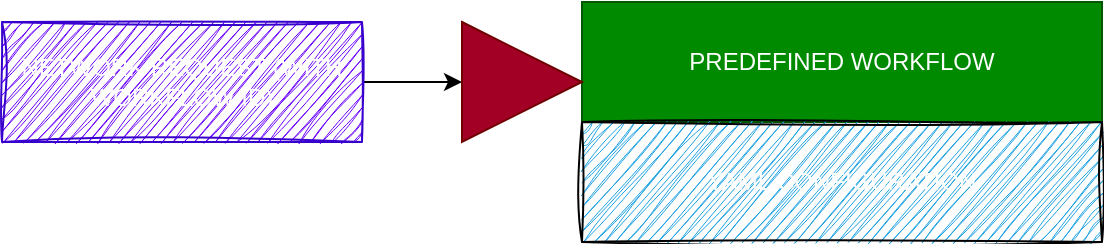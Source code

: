 <mxfile version="22.0.3" type="device">
  <diagram id="pd_dnBbfjpIxTsxlzJHU" name="Page-1">
    <mxGraphModel dx="954" dy="589" grid="1" gridSize="10" guides="1" tooltips="1" connect="1" arrows="1" fold="1" page="1" pageScale="1" pageWidth="1100" pageHeight="850" background="none" math="0" shadow="0">
      <root>
        <mxCell id="0" />
        <mxCell id="1" parent="0" />
        <mxCell id="CD6tQdCOzh2o6pswwNw_-3" value="" style="group" vertex="1" connectable="0" parent="1">
          <mxGeometry x="430" y="40" width="260" height="120" as="geometry" />
        </mxCell>
        <mxCell id="CD6tQdCOzh2o6pswwNw_-1" value="PREDEFINED WORKFLOW" style="rounded=0;whiteSpace=wrap;html=1;fillColor=#008a00;fontColor=#ffffff;strokeColor=#005700;" vertex="1" parent="CD6tQdCOzh2o6pswwNw_-3">
          <mxGeometry width="260" height="60" as="geometry" />
        </mxCell>
        <mxCell id="CD6tQdCOzh2o6pswwNw_-2" value="YAML CONFIGURATION" style="rounded=0;whiteSpace=wrap;html=1;fillColor=#1ba1e2;fontColor=#ffffff;strokeColor=default;gradientColor=none;sketch=1;curveFitting=1;jiggle=2;" vertex="1" parent="CD6tQdCOzh2o6pswwNw_-3">
          <mxGeometry y="60" width="260" height="60" as="geometry" />
        </mxCell>
        <mxCell id="CD6tQdCOzh2o6pswwNw_-5" value="" style="triangle;whiteSpace=wrap;html=1;fillColor=#a20025;fontColor=#ffffff;strokeColor=#6F0000;" vertex="1" parent="1">
          <mxGeometry x="370" y="50" width="60" height="60" as="geometry" />
        </mxCell>
        <mxCell id="CD6tQdCOzh2o6pswwNw_-8" style="edgeStyle=orthogonalEdgeStyle;rounded=0;orthogonalLoop=1;jettySize=auto;html=1;entryX=0;entryY=0.5;entryDx=0;entryDy=0;" edge="1" parent="1" source="CD6tQdCOzh2o6pswwNw_-7" target="CD6tQdCOzh2o6pswwNw_-5">
          <mxGeometry relative="1" as="geometry" />
        </mxCell>
        <mxCell id="CD6tQdCOzh2o6pswwNw_-7" value="NETWORK REQUEST (WITH WORKFLOW ID)" style="text;html=1;align=center;verticalAlign=middle;whiteSpace=wrap;rounded=0;strokeColor=#3700CC;fillColor=#6a00ff;sketch=1;curveFitting=1;jiggle=2;fontColor=#ffffff;" vertex="1" parent="1">
          <mxGeometry x="140" y="50" width="180" height="60" as="geometry" />
        </mxCell>
      </root>
    </mxGraphModel>
  </diagram>
</mxfile>
